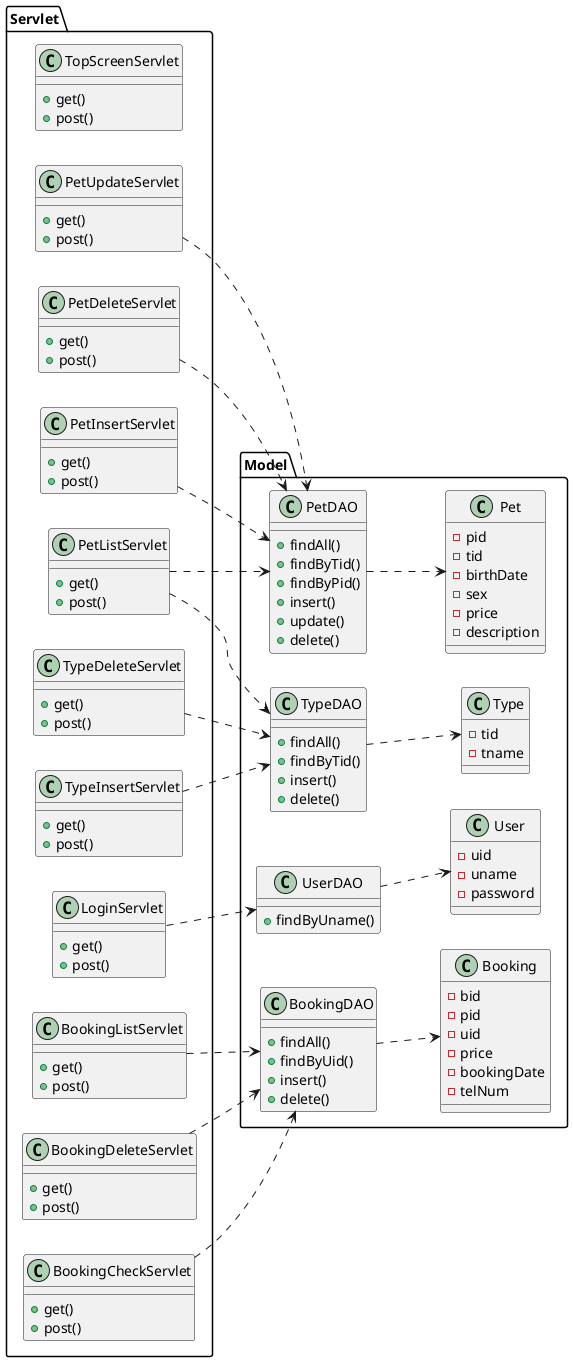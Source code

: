 @startuml
left to right direction

package Model{
	class Pet{
		-pid
		-tid
		-birthDate
		-sex
		-price
		-description
	}

	class Type{
		-tid
		-tname
	}

	class User{
		-uid
		-uname
		-password
	}

	class Booking{
		-bid
		-pid
		-uid
		-price
		-bookingDate
		-telNum
	}

	class PetDAO{
		+findAll()
		+findByTid()
		+findByPid()
		+insert()
		+update()
		+delete()
	}

	class TypeDAO{
		+findAll()
		+findByTid()
		+insert()
		+delete()
	}

	class UserDAO{
		+findByUname()
	}


	class BookingDAO{
		+findAll()
		+findByUid()
		+insert()
		+delete()
	}
}

package Servlet{
	class TopScreenServlet{
		+get()
		+post()
	}

	class PetListServlet{
		+get()
		+post()
	}

	class LoginServlet{
		+get()
		+post()
	}

	class PetInsertServlet{
		+get()
		+post()
	}

	class PetUpdateServlet{
		+get()
		+post()
	}

	class PetDeleteServlet{
		+get()
		+post()
	}

	class TypeInsertServlet{
		+get()
		+post()
	}

	class TypeDeleteServlet{
		+get()
		+post()
	}

	class BookingCheckServlet{
		+get()
		+post()
	}

	class BookingListServlet{
		+get()
		+post()
	}

	class BookingDeleteServlet{
		+get()
		+post()
	}
}


PetListServlet..>TypeDAO
TypeInsertServlet..>TypeDAO
TypeDeleteServlet..>TypeDAO
PetListServlet..>PetDAO
PetInsertServlet..>PetDAO
PetUpdateServlet..>PetDAO
PetDeleteServlet..>PetDAO
LoginServlet..>UserDAO
BookingCheckServlet..>BookingDAO
BookingListServlet..>BookingDAO
BookingDeleteServlet..>BookingDAO

BookingDAO..>Booking
PetDAO..>Pet
TypeDAO..>Type
UserDAO..>User
@enduml